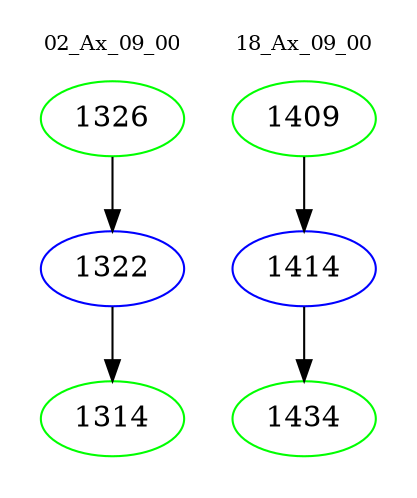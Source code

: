 digraph{
subgraph cluster_0 {
color = white
label = "02_Ax_09_00";
fontsize=10;
T0_1326 [label="1326", color="green"]
T0_1326 -> T0_1322 [color="black"]
T0_1322 [label="1322", color="blue"]
T0_1322 -> T0_1314 [color="black"]
T0_1314 [label="1314", color="green"]
}
subgraph cluster_1 {
color = white
label = "18_Ax_09_00";
fontsize=10;
T1_1409 [label="1409", color="green"]
T1_1409 -> T1_1414 [color="black"]
T1_1414 [label="1414", color="blue"]
T1_1414 -> T1_1434 [color="black"]
T1_1434 [label="1434", color="green"]
}
}
